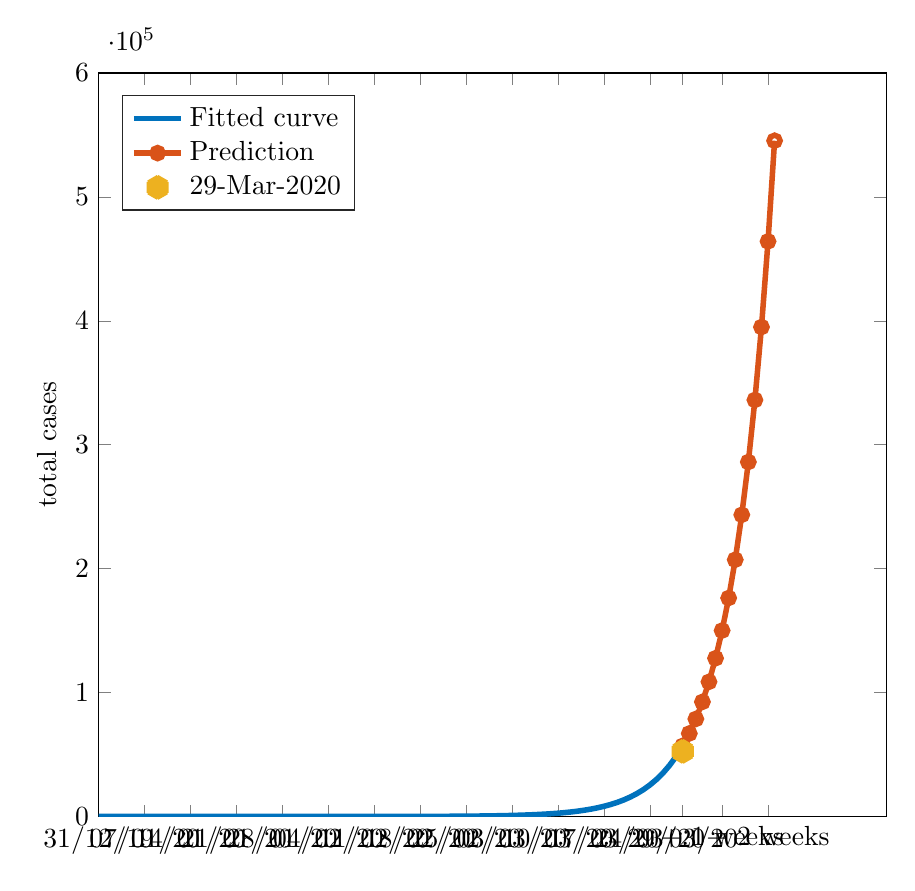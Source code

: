 % This file was created by matlab2tikz.
% Minimal pgfplots version: 1.3
%
\definecolor{mycolor1}{rgb}{0.0,0.447,0.741}%
\definecolor{mycolor2}{rgb}{0.85,0.325,0.098}%
\definecolor{mycolor3}{rgb}{0.929,0.694,0.125}%
%
\begin{tikzpicture}

\begin{axis}[%
width=10cm,
height=9.442cm,
at={(0cm,0cm)},
scale only axis,
xmin=0,
xmax=120,
xtick={0,7,14,21,28,35,42,49,56,63,70,77,84,89,95,102},
xticklabels={{31/12/19},{07/01/20},{14/01/20},{21/01/20},{28/01/20},{04/02/20},{11/02/20},{18/02/20},{25/02/20},{03/03/20},{10/03/20},{17/03/20},{24/03/20},{29/03/20},{+ 1 weeks},{+ 2 weeks}},
ymin=0,
ymax=600000,
ylabel={total cases},
legend style={at={(0.03,0.97)},anchor=north west,legend cell align=left,align=left,draw=white!15!black}
]
\addplot [color=mycolor1,solid,line width=2.0pt]
  table[row sep=crcr]{%
0	0.033\\
1	0.039\\
2	0.046\\
3	0.054\\
4	0.063\\
5	0.074\\
6	0.087\\
7	0.103\\
8	0.121\\
9	0.142\\
10	0.167\\
11	0.196\\
12	0.23\\
13	0.27\\
14	0.318\\
15	0.373\\
16	0.439\\
17	0.516\\
18	0.606\\
19	0.712\\
20	0.836\\
21	0.983\\
22	1.155\\
23	1.357\\
24	1.595\\
25	1.874\\
26	2.202\\
27	2.587\\
28	3.04\\
29	3.572\\
30	4.197\\
31	4.932\\
32	5.795\\
33	6.809\\
34	8.001\\
35	9.402\\
36	11.047\\
37	12.981\\
38	15.253\\
39	17.923\\
40	21.06\\
41	24.747\\
42	29.078\\
43	34.168\\
44	40.149\\
45	47.176\\
46	55.434\\
47	65.137\\
48	76.538\\
49	89.936\\
50	105.678\\
51	124.175\\
52	145.91\\
53	171.45\\
54	201.46\\
55	236.723\\
56	278.158\\
57	326.846\\
58	384.056\\
59	451.28\\
60	530.271\\
61	623.088\\
62	732.151\\
63	860.305\\
64	1010.89\\
65	1187.833\\
66	1395.748\\
67	1640.055\\
68	1927.125\\
69	2264.443\\
70	2660.804\\
71	3126.542\\
72	3673.803\\
73	4316.853\\
74	5072.462\\
75	5960.33\\
76	7003.607\\
77	8229.496\\
78	9669.961\\
79	11362.56\\
80	13351.427\\
81	15688.417\\
82	18434.468\\
83	21661.177\\
84	25452.679\\
85	29907.832\\
86	35142.8\\
87	41294.078\\
88	48522.054\\
89	57015.188\\
};
\addlegendentry{Fitted curve};

\addplot [color=mycolor2,solid,line width=2.0pt,mark=o,mark options={solid}]
  table[row sep=crcr]{%
89	57015\\
90	66995\\
91	78721\\
92	92501\\
93	108692\\
94	127717\\
95	150072\\
96	176339\\
97	207205\\
98	243473\\
99	286090\\
100	336166\\
101	395006\\
102	464146\\
103	545387\\
};
\addlegendentry{Prediction};

\addplot [color=mycolor3,line width=8.0pt,only marks,mark=asterisk,mark options={solid}]
  table[row sep=crcr]{%
89	52547\\
};
\addlegendentry{29-Mar-2020};

\end{axis}
\end{tikzpicture}%